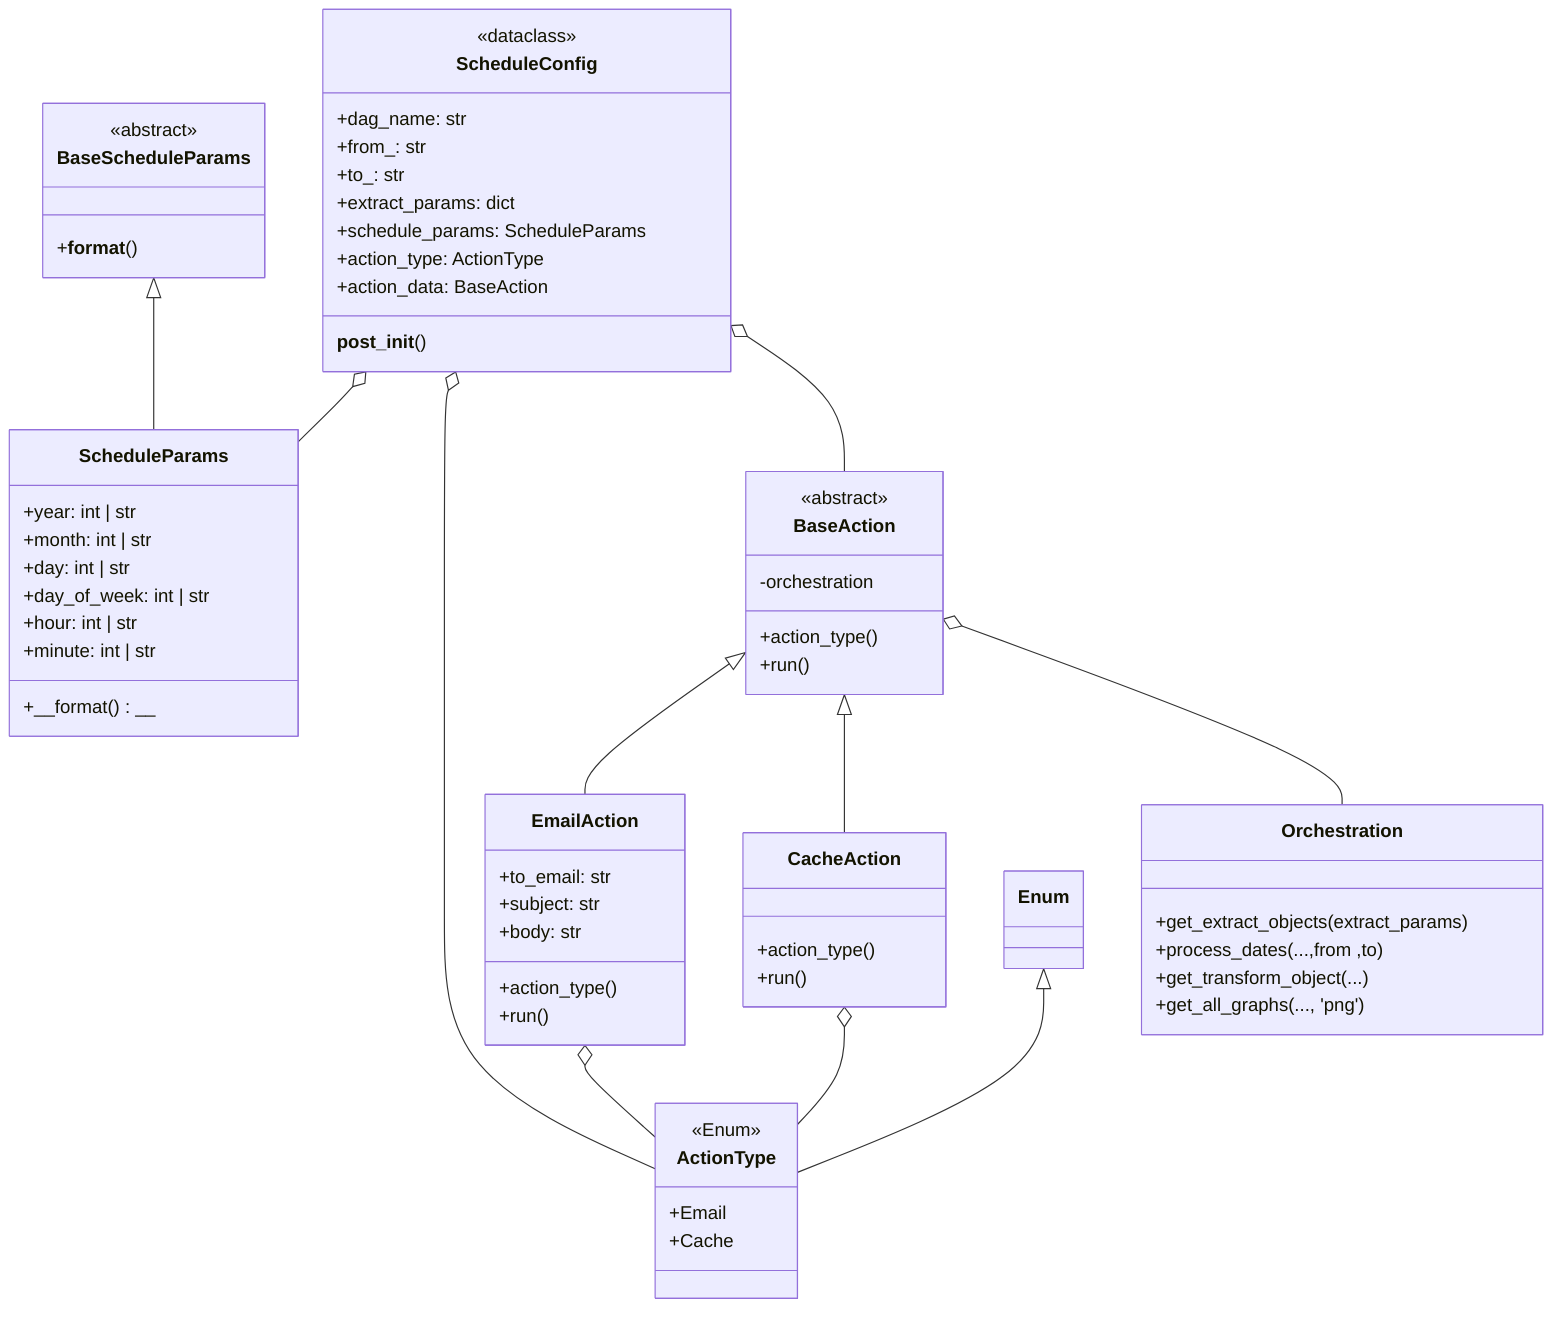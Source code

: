 classDiagram

    BaseAction <|-- EmailAction
    BaseAction <|-- CacheAction
    BaseAction o-- Orchestration

    BaseScheduleParams <|-- ScheduleParams
    Enum <|-- ActionType

    EmailAction o-- ActionType
    CacheAction o-- ActionType

    ScheduleConfig o-- ScheduleParams
    ScheduleConfig o-- ActionType
    ScheduleConfig o-- BaseAction


    class Orchestration {
    +get_extract_objects(extract_params)
    +process_dates(...,from ,to)
    +get_transform_object(...)
    +get_all_graphs(..., 'png')
    }

    class ScheduleConfig {
    <<dataclass>>
    +dag_name: str
    +from_: str
    +to_: str
    +extract_params: dict
    +schedule_params: ScheduleParams
    +action_type: ActionType
    +action_data: BaseAction
    __post_init__()
    }

    class ActionType {
    <<Enum>>
        +Email
        +Cache
    }

    class BaseAction {
        <<abstract>>
        -orchestration
        +action_type()
        +run()
    }

    class EmailAction {
        +to_email: str
        +subject: str
        +body: str
        +action_type()
        +run()
    }

    class CacheAction {
        +action_type()
        +run()
    }

    class BaseScheduleParams {
        <<abstract>>
        +__format__()
    }

    class ScheduleParams {
        +year: int | str
        +month: int | str
        +day: int | str
        +day_of_week: int | str
        +hour: int | str
        +minute: int | str
        +__format()__
    }